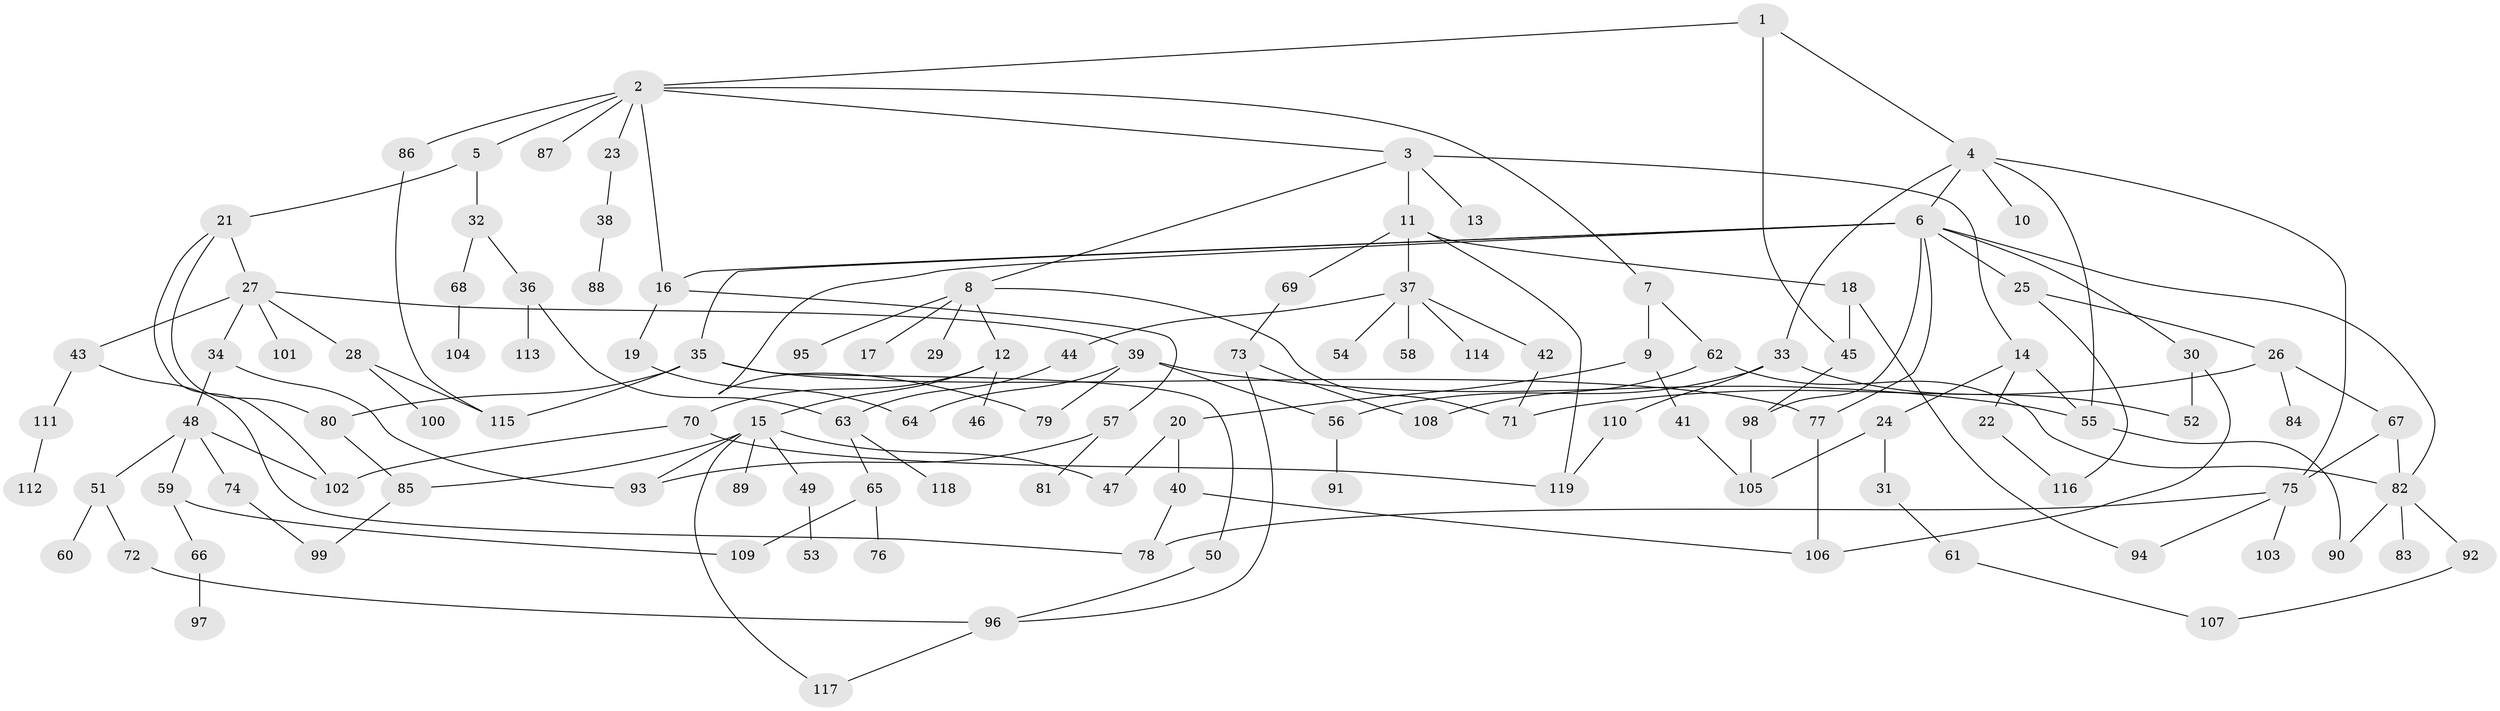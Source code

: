 // coarse degree distribution, {6: 0.10204081632653061, 7: 0.04081632653061224, 4: 0.16326530612244897, 9: 0.02040816326530612, 3: 0.2653061224489796, 5: 0.12244897959183673, 2: 0.20408163265306123, 1: 0.08163265306122448}
// Generated by graph-tools (version 1.1) at 2025/48/03/04/25 22:48:50]
// undirected, 119 vertices, 161 edges
graph export_dot {
  node [color=gray90,style=filled];
  1;
  2;
  3;
  4;
  5;
  6;
  7;
  8;
  9;
  10;
  11;
  12;
  13;
  14;
  15;
  16;
  17;
  18;
  19;
  20;
  21;
  22;
  23;
  24;
  25;
  26;
  27;
  28;
  29;
  30;
  31;
  32;
  33;
  34;
  35;
  36;
  37;
  38;
  39;
  40;
  41;
  42;
  43;
  44;
  45;
  46;
  47;
  48;
  49;
  50;
  51;
  52;
  53;
  54;
  55;
  56;
  57;
  58;
  59;
  60;
  61;
  62;
  63;
  64;
  65;
  66;
  67;
  68;
  69;
  70;
  71;
  72;
  73;
  74;
  75;
  76;
  77;
  78;
  79;
  80;
  81;
  82;
  83;
  84;
  85;
  86;
  87;
  88;
  89;
  90;
  91;
  92;
  93;
  94;
  95;
  96;
  97;
  98;
  99;
  100;
  101;
  102;
  103;
  104;
  105;
  106;
  107;
  108;
  109;
  110;
  111;
  112;
  113;
  114;
  115;
  116;
  117;
  118;
  119;
  1 -- 2;
  1 -- 4;
  1 -- 45;
  2 -- 3;
  2 -- 5;
  2 -- 7;
  2 -- 16;
  2 -- 23;
  2 -- 86;
  2 -- 87;
  3 -- 8;
  3 -- 11;
  3 -- 13;
  3 -- 14;
  4 -- 6;
  4 -- 10;
  4 -- 33;
  4 -- 55;
  4 -- 75;
  5 -- 21;
  5 -- 32;
  6 -- 25;
  6 -- 30;
  6 -- 35;
  6 -- 79;
  6 -- 16;
  6 -- 77;
  6 -- 98;
  6 -- 82;
  7 -- 9;
  7 -- 62;
  8 -- 12;
  8 -- 17;
  8 -- 29;
  8 -- 71;
  8 -- 95;
  9 -- 20;
  9 -- 41;
  11 -- 18;
  11 -- 37;
  11 -- 69;
  11 -- 119;
  12 -- 15;
  12 -- 46;
  12 -- 70;
  14 -- 22;
  14 -- 24;
  14 -- 55;
  15 -- 49;
  15 -- 89;
  15 -- 93;
  15 -- 117;
  15 -- 47;
  15 -- 85;
  16 -- 19;
  16 -- 57;
  18 -- 45;
  18 -- 94;
  19 -- 64;
  20 -- 40;
  20 -- 47;
  21 -- 27;
  21 -- 80;
  21 -- 102;
  22 -- 116;
  23 -- 38;
  24 -- 31;
  24 -- 105;
  25 -- 26;
  25 -- 116;
  26 -- 67;
  26 -- 84;
  26 -- 71;
  27 -- 28;
  27 -- 34;
  27 -- 39;
  27 -- 43;
  27 -- 101;
  28 -- 100;
  28 -- 115;
  30 -- 52;
  30 -- 106;
  31 -- 61;
  32 -- 36;
  32 -- 68;
  33 -- 56;
  33 -- 110;
  33 -- 52;
  34 -- 48;
  34 -- 93;
  35 -- 50;
  35 -- 77;
  35 -- 80;
  35 -- 115;
  36 -- 63;
  36 -- 113;
  37 -- 42;
  37 -- 44;
  37 -- 54;
  37 -- 58;
  37 -- 114;
  38 -- 88;
  39 -- 55;
  39 -- 64;
  39 -- 56;
  39 -- 79;
  40 -- 78;
  40 -- 106;
  41 -- 105;
  42 -- 71;
  43 -- 111;
  43 -- 78;
  44 -- 63;
  45 -- 98;
  48 -- 51;
  48 -- 59;
  48 -- 74;
  48 -- 102;
  49 -- 53;
  50 -- 96;
  51 -- 60;
  51 -- 72;
  55 -- 90;
  56 -- 91;
  57 -- 81;
  57 -- 93;
  59 -- 66;
  59 -- 109;
  61 -- 107;
  62 -- 82;
  62 -- 108;
  63 -- 65;
  63 -- 118;
  65 -- 76;
  65 -- 109;
  66 -- 97;
  67 -- 75;
  67 -- 82;
  68 -- 104;
  69 -- 73;
  70 -- 119;
  70 -- 102;
  72 -- 96;
  73 -- 96;
  73 -- 108;
  74 -- 99;
  75 -- 78;
  75 -- 94;
  75 -- 103;
  77 -- 106;
  80 -- 85;
  82 -- 83;
  82 -- 90;
  82 -- 92;
  85 -- 99;
  86 -- 115;
  92 -- 107;
  96 -- 117;
  98 -- 105;
  110 -- 119;
  111 -- 112;
}
